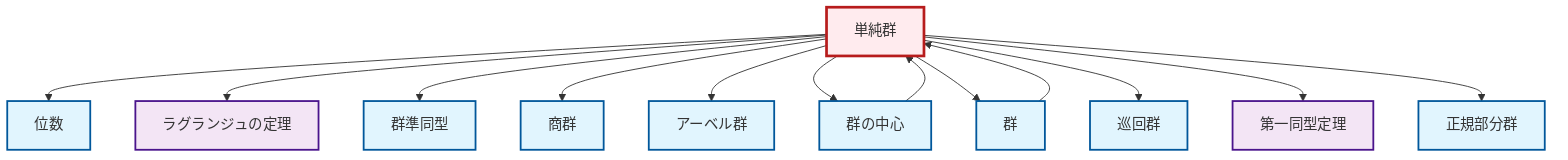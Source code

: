 graph TD
    classDef definition fill:#e1f5fe,stroke:#01579b,stroke-width:2px
    classDef theorem fill:#f3e5f5,stroke:#4a148c,stroke-width:2px
    classDef axiom fill:#fff3e0,stroke:#e65100,stroke-width:2px
    classDef example fill:#e8f5e9,stroke:#1b5e20,stroke-width:2px
    classDef current fill:#ffebee,stroke:#b71c1c,stroke-width:3px
    def-simple-group["単純群"]:::definition
    def-order["位数"]:::definition
    thm-first-isomorphism["第一同型定理"]:::theorem
    def-group["群"]:::definition
    def-cyclic-group["巡回群"]:::definition
    def-quotient-group["商群"]:::definition
    def-abelian-group["アーベル群"]:::definition
    def-center-of-group["群の中心"]:::definition
    thm-lagrange["ラグランジュの定理"]:::theorem
    def-homomorphism["群準同型"]:::definition
    def-normal-subgroup["正規部分群"]:::definition
    def-simple-group --> def-order
    def-simple-group --> thm-lagrange
    def-group --> def-simple-group
    def-simple-group --> def-homomorphism
    def-center-of-group --> def-simple-group
    def-simple-group --> def-quotient-group
    def-simple-group --> def-abelian-group
    def-simple-group --> def-center-of-group
    def-simple-group --> def-group
    def-simple-group --> def-cyclic-group
    def-simple-group --> thm-first-isomorphism
    def-simple-group --> def-normal-subgroup
    class def-simple-group current